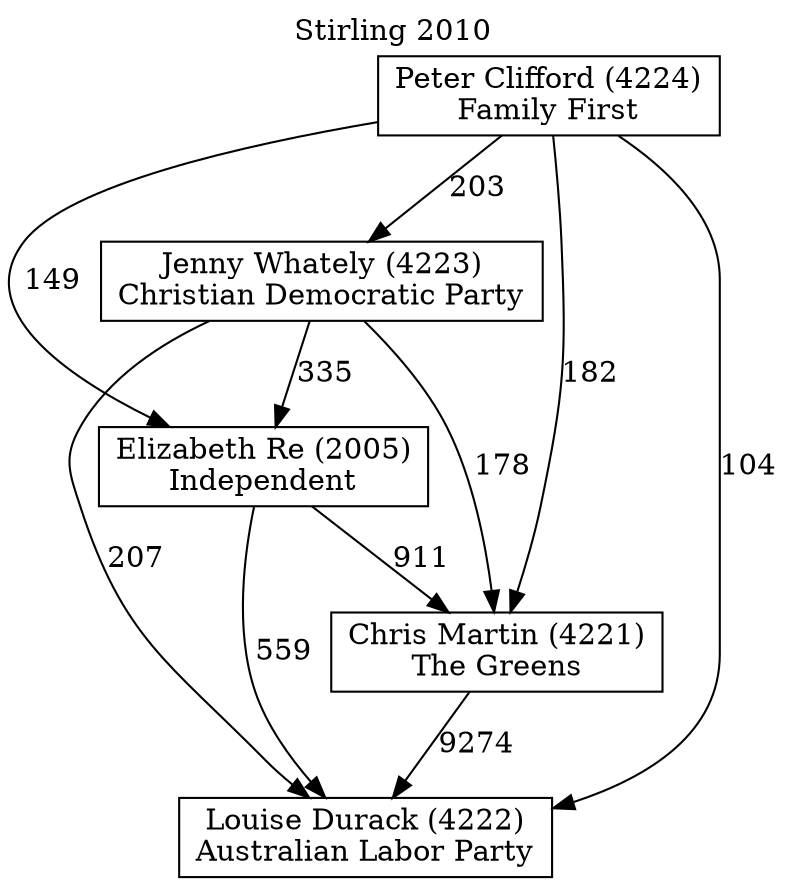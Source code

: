 // House preference flow
digraph "Louise Durack (4222)_Stirling_2010" {
	graph [label="Stirling 2010" labelloc=t mclimit=10]
	node [shape=box]
	"Louise Durack (4222)" [label="Louise Durack (4222)
Australian Labor Party"]
	"Chris Martin (4221)" [label="Chris Martin (4221)
The Greens"]
	"Elizabeth Re (2005)" [label="Elizabeth Re (2005)
Independent"]
	"Jenny Whately (4223)" [label="Jenny Whately (4223)
Christian Democratic Party"]
	"Peter Clifford (4224)" [label="Peter Clifford (4224)
Family First"]
	"Chris Martin (4221)" -> "Louise Durack (4222)" [label=9274]
	"Elizabeth Re (2005)" -> "Chris Martin (4221)" [label=911]
	"Jenny Whately (4223)" -> "Elizabeth Re (2005)" [label=335]
	"Peter Clifford (4224)" -> "Jenny Whately (4223)" [label=203]
	"Elizabeth Re (2005)" -> "Louise Durack (4222)" [label=559]
	"Jenny Whately (4223)" -> "Louise Durack (4222)" [label=207]
	"Peter Clifford (4224)" -> "Louise Durack (4222)" [label=104]
	"Peter Clifford (4224)" -> "Elizabeth Re (2005)" [label=149]
	"Jenny Whately (4223)" -> "Chris Martin (4221)" [label=178]
	"Peter Clifford (4224)" -> "Chris Martin (4221)" [label=182]
}
